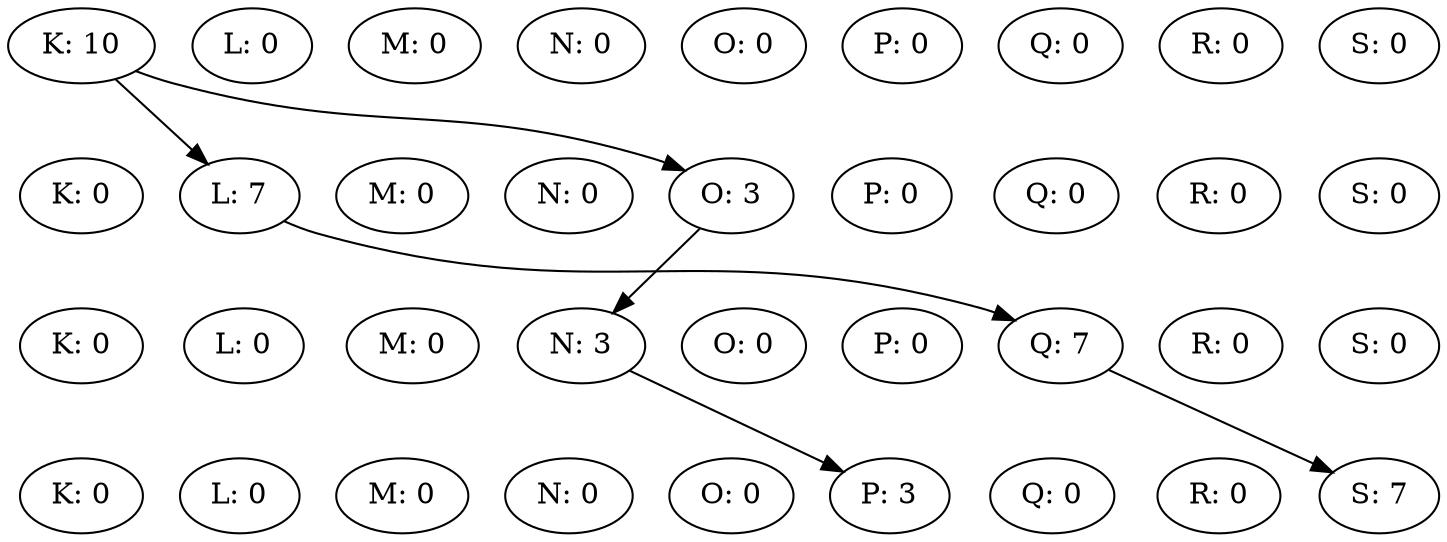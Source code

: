 digraph {
K0 [label="K: 10"];
L0 [label="L: 0"];
M0 [label="M: 0"];
N0 [label="N: 0"];
O0 [label="O: 0"];
P0 [label="P: 0"];
Q0 [label="Q: 0"];
R0 [label="R: 0"];
S0 [label="S: 0"];
rank = same {K0 -> L0 -> M0 -> N0 -> O0 -> P0 -> Q0 -> R0 -> S0 [style=invis] }K1 [label="K: 0"];
L1 [label="L: 7"];
M1 [label="M: 0"];
N1 [label="N: 0"];
O1 [label="O: 3"];
P1 [label="P: 0"];
Q1 [label="Q: 0"];
R1 [label="R: 0"];
S1 [label="S: 0"];
rank = same {K1 -> L1 -> M1 -> N1 -> O1 -> P1 -> Q1 -> R1 -> S1 [style=invis] }K0 -> L1
K0 -> O1
K2 [label="K: 0"];
L2 [label="L: 0"];
M2 [label="M: 0"];
N2 [label="N: 3"];
O2 [label="O: 0"];
P2 [label="P: 0"];
Q2 [label="Q: 7"];
R2 [label="R: 0"];
S2 [label="S: 0"];
rank = same {K2 -> L2 -> M2 -> N2 -> O2 -> P2 -> Q2 -> R2 -> S2 [style=invis] }L1 -> Q2
O1 -> N2
K3 [label="K: 0"];
L3 [label="L: 0"];
M3 [label="M: 0"];
N3 [label="N: 0"];
O3 [label="O: 0"];
P3 [label="P: 3"];
Q3 [label="Q: 0"];
R3 [label="R: 0"];
S3 [label="S: 7"];
rank = same {K3 -> L3 -> M3 -> N3 -> O3 -> P3 -> Q3 -> R3 -> S3 [style=invis] }N2 -> P3
Q2 -> S3
K0 -> K1 -> K2 -> K3 [ style=invis; weight=1000 ]
S0 -> S1 -> S2 -> S3 [ style=invis; weight=1000 ]
}
